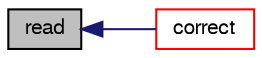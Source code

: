 digraph "read"
{
  bgcolor="transparent";
  edge [fontname="FreeSans",fontsize="10",labelfontname="FreeSans",labelfontsize="10"];
  node [fontname="FreeSans",fontsize="10",shape=record];
  rankdir="LR";
  Node977 [label="read",height=0.2,width=0.4,color="black", fillcolor="grey75", style="filled", fontcolor="black"];
  Node977 -> Node978 [dir="back",color="midnightblue",fontsize="10",style="solid",fontname="FreeSans"];
  Node978 [label="correct",height=0.2,width=0.4,color="red",URL="$a21250.html#a38695208e96682bfdee39fa08168ea94",tooltip="Correct omega. "];
}
